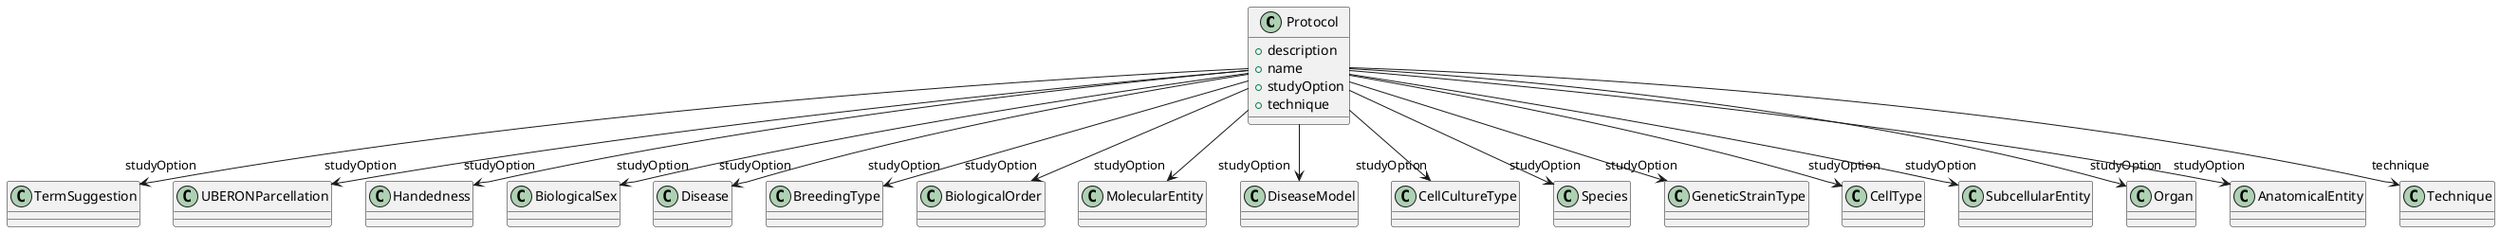 @startuml
class Protocol {
+description
+name
+studyOption
+technique

}
Protocol -d-> "studyOption" TermSuggestion
Protocol -d-> "studyOption" UBERONParcellation
Protocol -d-> "studyOption" Handedness
Protocol -d-> "studyOption" BiologicalSex
Protocol -d-> "studyOption" Disease
Protocol -d-> "studyOption" BreedingType
Protocol -d-> "studyOption" BiologicalOrder
Protocol -d-> "studyOption" MolecularEntity
Protocol -d-> "studyOption" DiseaseModel
Protocol -d-> "studyOption" CellCultureType
Protocol -d-> "studyOption" Species
Protocol -d-> "studyOption" GeneticStrainType
Protocol -d-> "studyOption" CellType
Protocol -d-> "studyOption" SubcellularEntity
Protocol -d-> "studyOption" Organ
Protocol -d-> "studyOption" AnatomicalEntity
Protocol -d-> "technique" Technique

@enduml